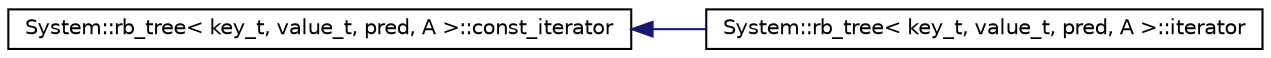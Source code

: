 digraph G
{
  edge [fontname="Helvetica",fontsize="10",labelfontname="Helvetica",labelfontsize="10"];
  node [fontname="Helvetica",fontsize="10",shape=record];
  rankdir="LR";
  Node1 [label="System::rb_tree\< key_t, value_t, pred, A \>::const_iterator",height=0.2,width=0.4,color="black", fillcolor="white", style="filled",URL="$class_system_1_1rb__tree_1_1const__iterator.html"];
  Node1 -> Node2 [dir="back",color="midnightblue",fontsize="10",style="solid",fontname="Helvetica"];
  Node2 [label="System::rb_tree\< key_t, value_t, pred, A \>::iterator",height=0.2,width=0.4,color="black", fillcolor="white", style="filled",URL="$class_system_1_1rb__tree_1_1iterator.html"];
}

